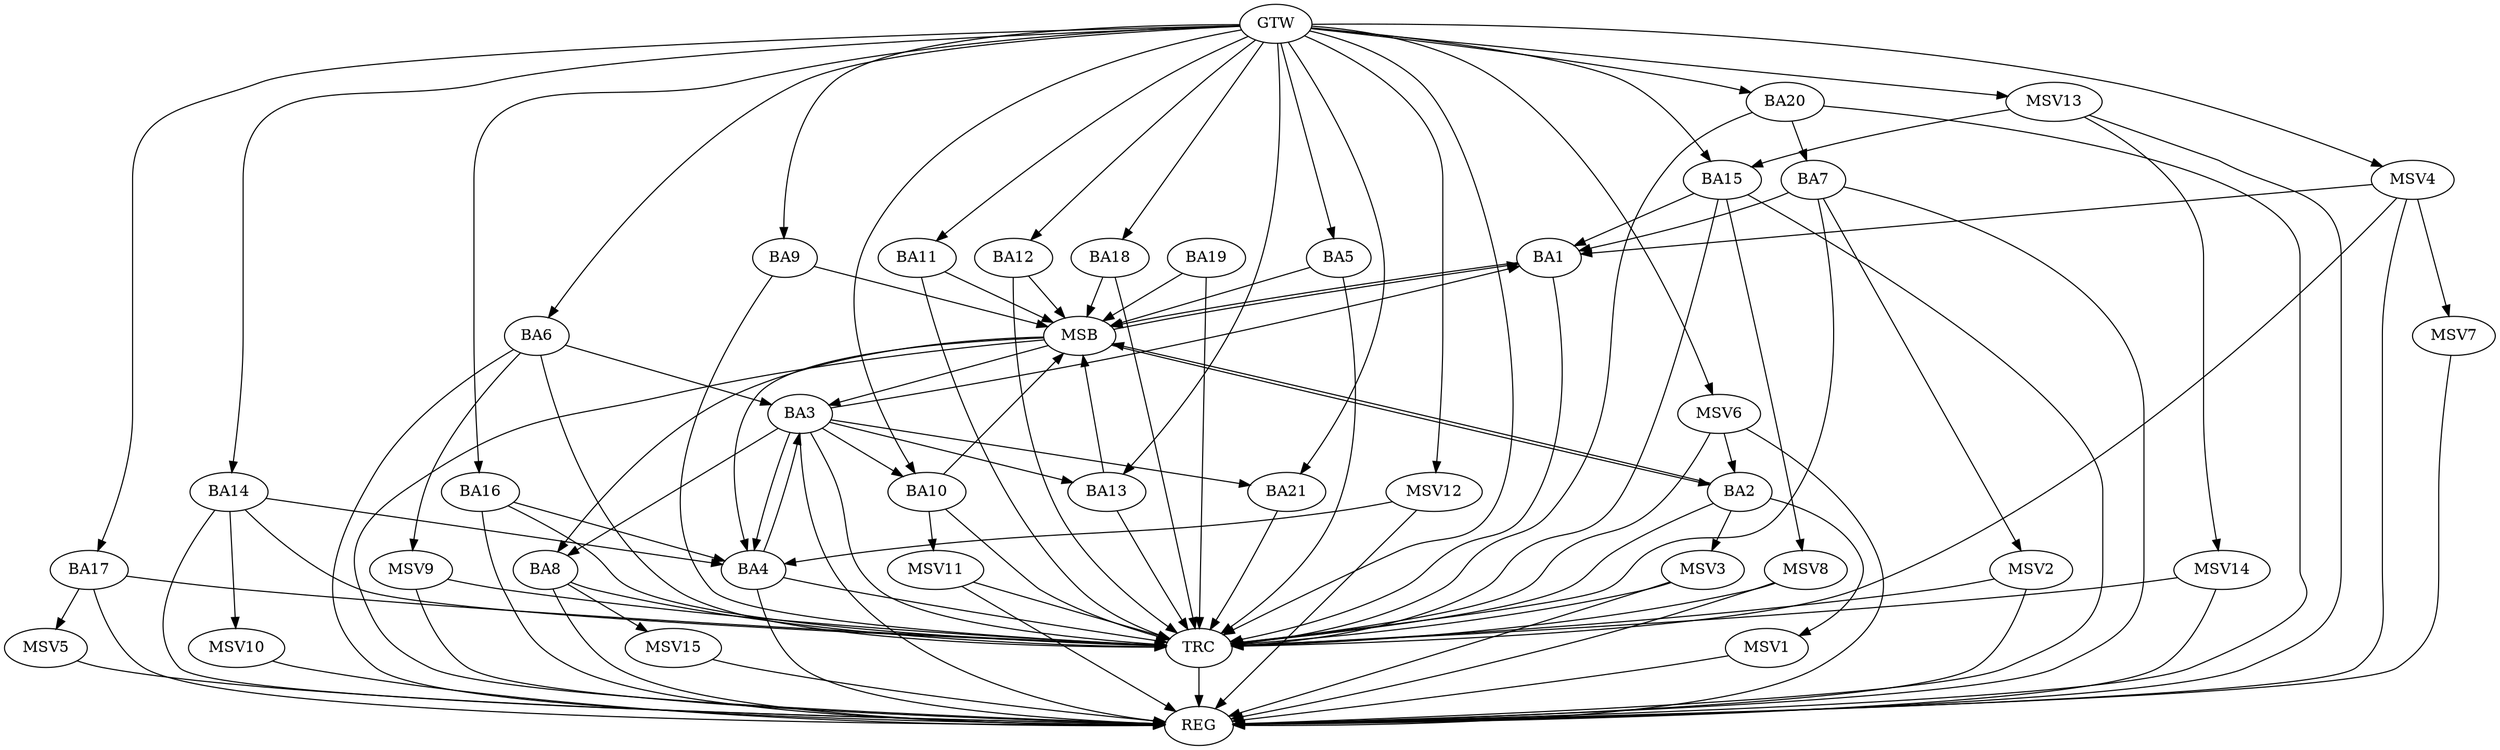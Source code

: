 strict digraph G {
  BA1 [ label="BA1" ];
  BA2 [ label="BA2" ];
  BA3 [ label="BA3" ];
  BA4 [ label="BA4" ];
  BA5 [ label="BA5" ];
  BA6 [ label="BA6" ];
  BA7 [ label="BA7" ];
  BA8 [ label="BA8" ];
  BA9 [ label="BA9" ];
  BA10 [ label="BA10" ];
  BA11 [ label="BA11" ];
  BA12 [ label="BA12" ];
  BA13 [ label="BA13" ];
  BA14 [ label="BA14" ];
  BA15 [ label="BA15" ];
  BA16 [ label="BA16" ];
  BA17 [ label="BA17" ];
  BA18 [ label="BA18" ];
  BA19 [ label="BA19" ];
  BA20 [ label="BA20" ];
  BA21 [ label="BA21" ];
  GTW [ label="GTW" ];
  REG [ label="REG" ];
  MSB [ label="MSB" ];
  TRC [ label="TRC" ];
  MSV1 [ label="MSV1" ];
  MSV2 [ label="MSV2" ];
  MSV3 [ label="MSV3" ];
  MSV4 [ label="MSV4" ];
  MSV5 [ label="MSV5" ];
  MSV6 [ label="MSV6" ];
  MSV7 [ label="MSV7" ];
  MSV8 [ label="MSV8" ];
  MSV9 [ label="MSV9" ];
  MSV10 [ label="MSV10" ];
  MSV11 [ label="MSV11" ];
  MSV12 [ label="MSV12" ];
  MSV13 [ label="MSV13" ];
  MSV14 [ label="MSV14" ];
  MSV15 [ label="MSV15" ];
  BA3 -> BA1;
  BA4 -> BA3;
  BA6 -> BA3;
  BA7 -> BA1;
  BA14 -> BA4;
  BA15 -> BA1;
  BA16 -> BA4;
  BA20 -> BA7;
  GTW -> BA5;
  GTW -> BA6;
  GTW -> BA9;
  GTW -> BA10;
  GTW -> BA11;
  GTW -> BA12;
  GTW -> BA13;
  GTW -> BA14;
  GTW -> BA15;
  GTW -> BA16;
  GTW -> BA17;
  GTW -> BA18;
  GTW -> BA20;
  GTW -> BA21;
  BA3 -> REG;
  BA4 -> REG;
  BA6 -> REG;
  BA7 -> REG;
  BA8 -> REG;
  BA14 -> REG;
  BA15 -> REG;
  BA16 -> REG;
  BA17 -> REG;
  BA20 -> REG;
  BA1 -> MSB;
  MSB -> BA2;
  MSB -> REG;
  BA2 -> MSB;
  MSB -> BA1;
  BA5 -> MSB;
  BA9 -> MSB;
  MSB -> BA4;
  BA10 -> MSB;
  BA11 -> MSB;
  MSB -> BA8;
  BA12 -> MSB;
  MSB -> BA3;
  BA13 -> MSB;
  BA18 -> MSB;
  BA19 -> MSB;
  BA1 -> TRC;
  BA2 -> TRC;
  BA3 -> TRC;
  BA4 -> TRC;
  BA5 -> TRC;
  BA6 -> TRC;
  BA7 -> TRC;
  BA8 -> TRC;
  BA9 -> TRC;
  BA10 -> TRC;
  BA11 -> TRC;
  BA12 -> TRC;
  BA13 -> TRC;
  BA14 -> TRC;
  BA15 -> TRC;
  BA16 -> TRC;
  BA17 -> TRC;
  BA18 -> TRC;
  BA19 -> TRC;
  BA20 -> TRC;
  BA21 -> TRC;
  GTW -> TRC;
  TRC -> REG;
  BA3 -> BA4;
  BA3 -> BA10;
  BA3 -> BA21;
  BA3 -> BA13;
  BA3 -> BA8;
  BA2 -> MSV1;
  MSV1 -> REG;
  BA7 -> MSV2;
  MSV2 -> REG;
  MSV2 -> TRC;
  BA2 -> MSV3;
  MSV3 -> REG;
  MSV3 -> TRC;
  MSV4 -> BA1;
  GTW -> MSV4;
  MSV4 -> REG;
  MSV4 -> TRC;
  BA17 -> MSV5;
  MSV5 -> REG;
  MSV6 -> BA2;
  GTW -> MSV6;
  MSV6 -> REG;
  MSV6 -> TRC;
  MSV4 -> MSV7;
  MSV7 -> REG;
  BA15 -> MSV8;
  MSV8 -> REG;
  MSV8 -> TRC;
  BA6 -> MSV9;
  MSV9 -> REG;
  MSV9 -> TRC;
  BA14 -> MSV10;
  MSV10 -> REG;
  BA10 -> MSV11;
  MSV11 -> REG;
  MSV11 -> TRC;
  MSV12 -> BA4;
  GTW -> MSV12;
  MSV12 -> REG;
  MSV13 -> BA15;
  GTW -> MSV13;
  MSV13 -> REG;
  MSV13 -> MSV14;
  MSV14 -> REG;
  MSV14 -> TRC;
  BA8 -> MSV15;
  MSV15 -> REG;
}
